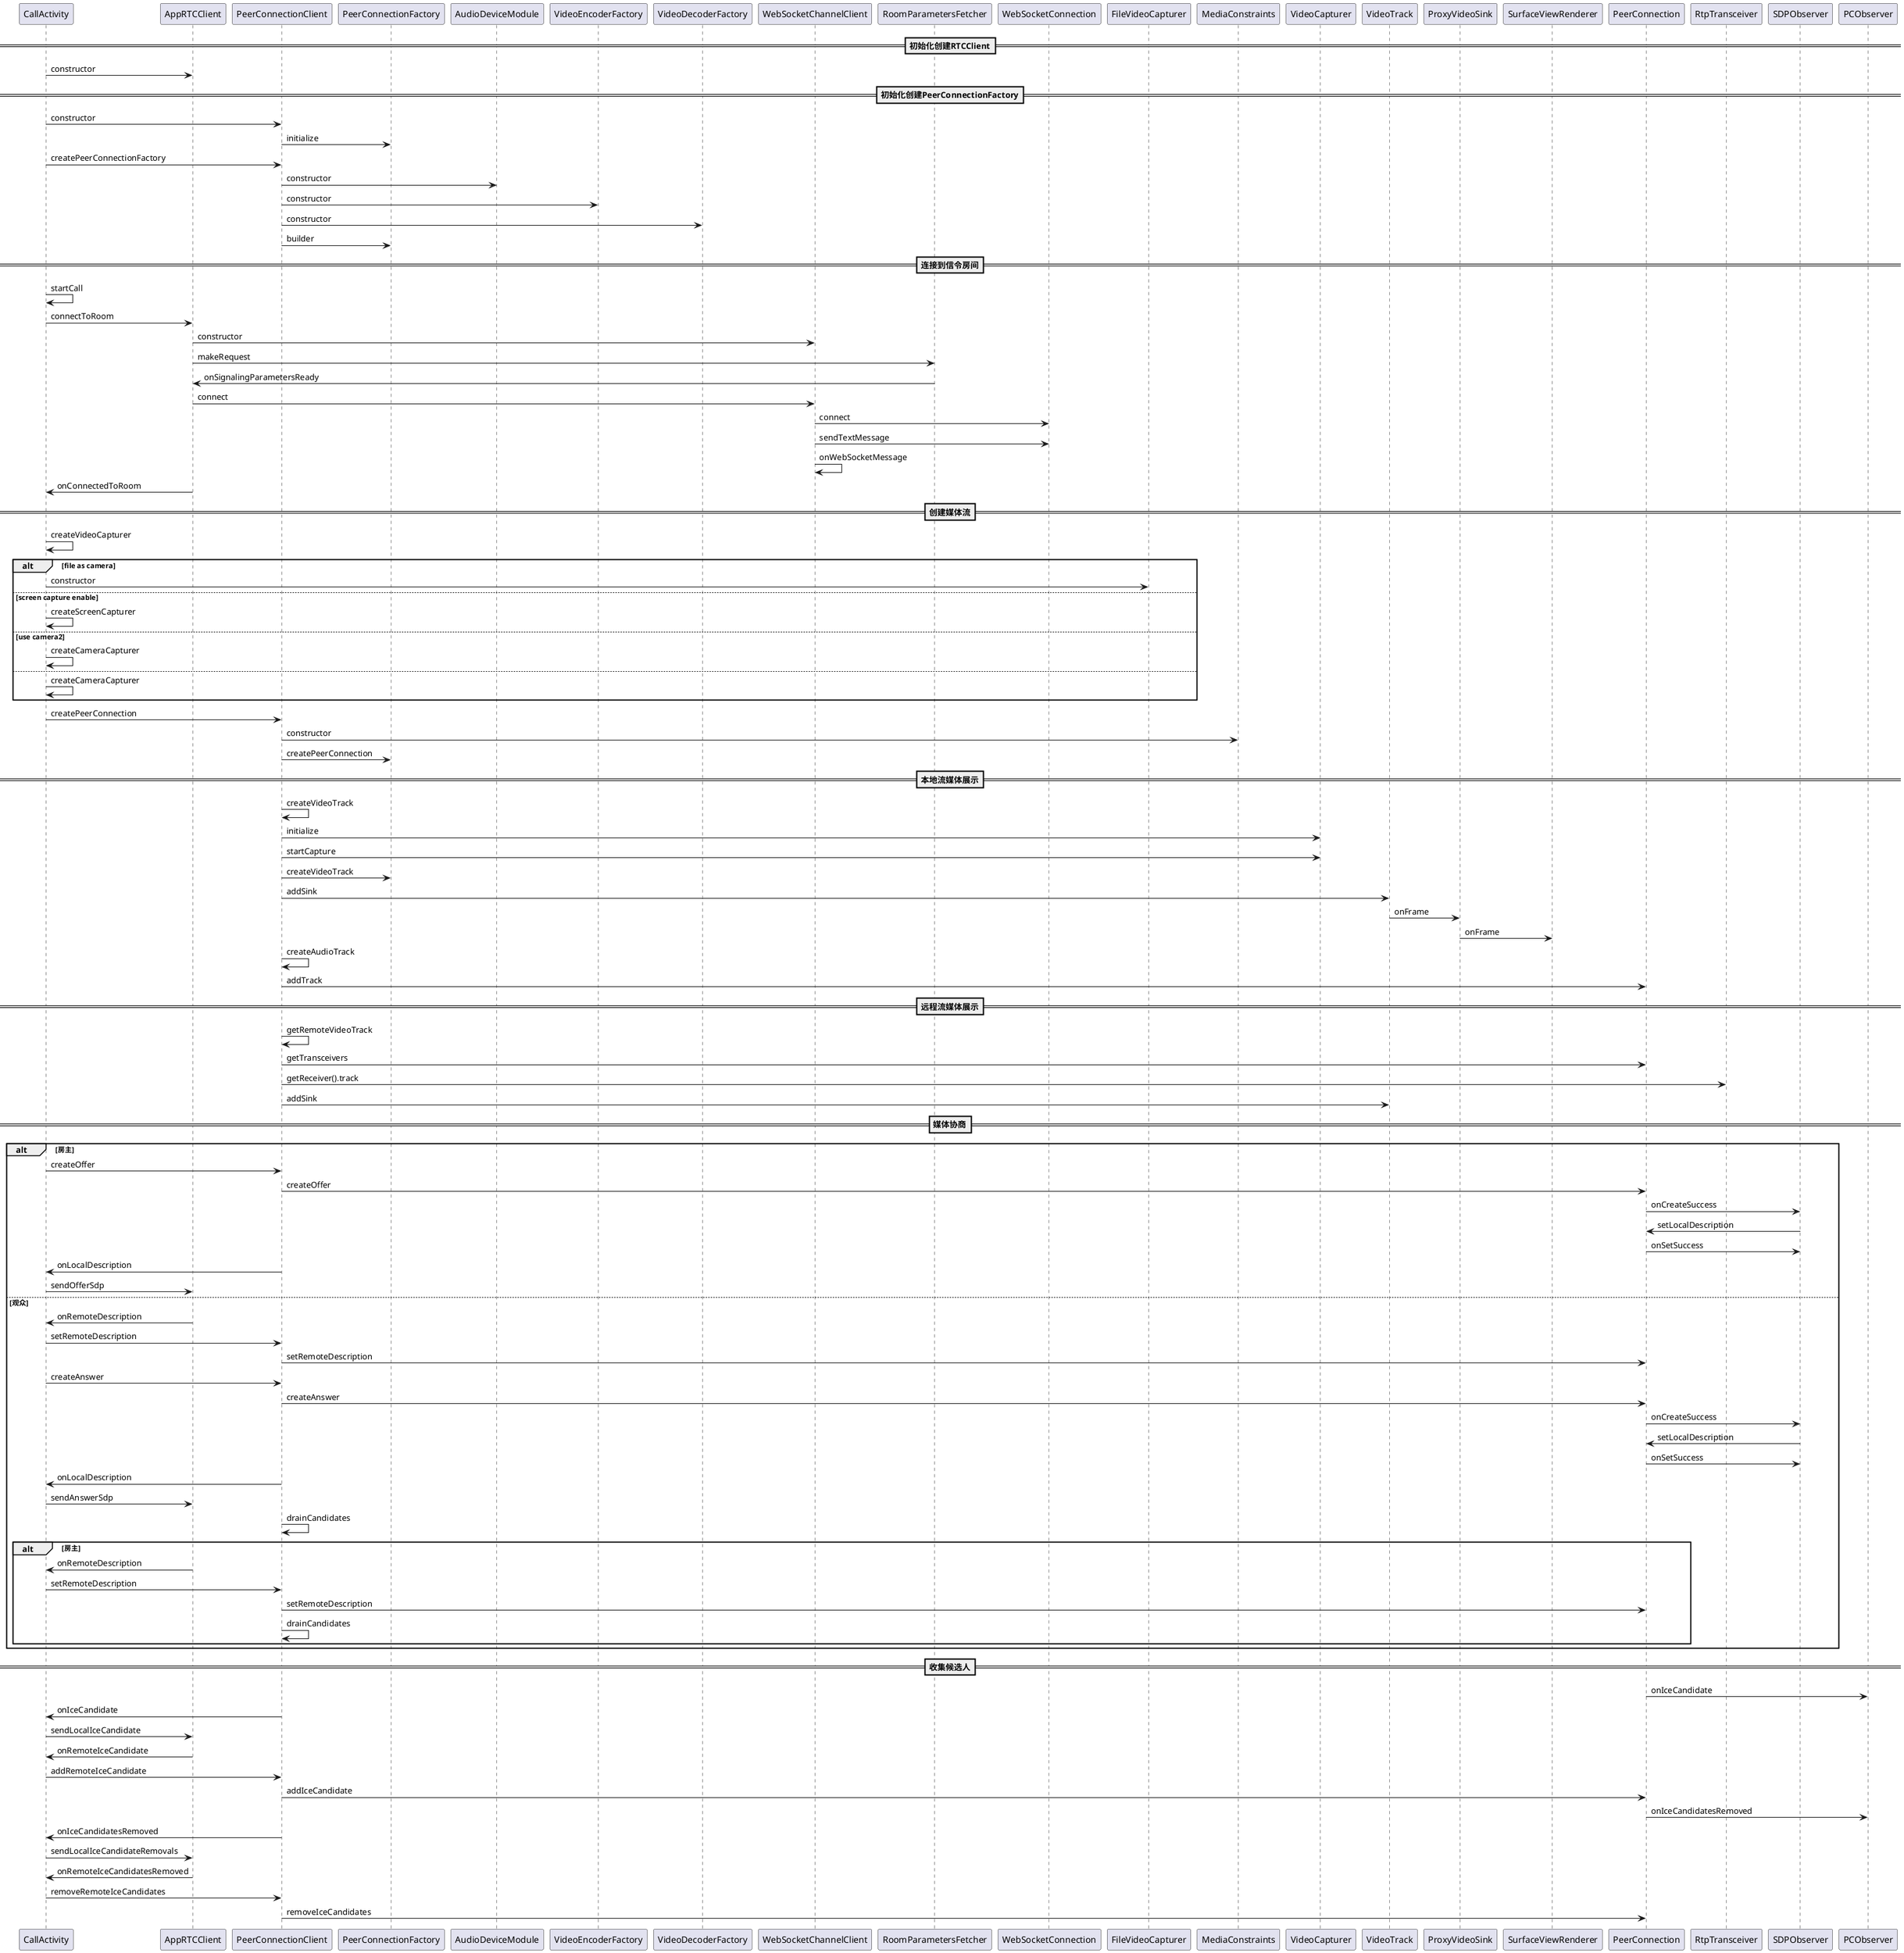 @startuml apprtcmobile_seq

==初始化创建RTCClient==

CallActivity -> AppRTCClient : constructor

==初始化创建PeerConnectionFactory==

CallActivity -> PeerConnectionClient : constructor
PeerConnectionClient -> PeerConnectionFactory : initialize
CallActivity -> PeerConnectionClient : createPeerConnectionFactory
PeerConnectionClient -> AudioDeviceModule : constructor
PeerConnectionClient -> VideoEncoderFactory : constructor
PeerConnectionClient -> VideoDecoderFactory : constructor
PeerConnectionClient -> PeerConnectionFactory : builder

==连接到信令房间==

CallActivity -> CallActivity : startCall
CallActivity -> AppRTCClient : connectToRoom
AppRTCClient -> WebSocketChannelClient : constructor
AppRTCClient -> RoomParametersFetcher : makeRequest
RoomParametersFetcher -> AppRTCClient : onSignalingParametersReady
AppRTCClient -> WebSocketChannelClient : connect
WebSocketChannelClient -> WebSocketConnection : connect
WebSocketChannelClient -> WebSocketConnection : sendTextMessage
WebSocketChannelClient -> WebSocketChannelClient : onWebSocketMessage
AppRTCClient -> CallActivity : onConnectedToRoom

==创建媒体流==

CallActivity -> CallActivity : createVideoCapturer
alt file as camera
    CallActivity -> FileVideoCapturer : constructor
else screen capture enable
    CallActivity -> CallActivity : createScreenCapturer
else use camera2
    CallActivity -> CallActivity : createCameraCapturer
else
    CallActivity -> CallActivity : createCameraCapturer
end
CallActivity -> PeerConnectionClient : createPeerConnection
PeerConnectionClient -> MediaConstraints : constructor
PeerConnectionClient -> PeerConnectionFactory : createPeerConnection

==本地流媒体展示==

PeerConnectionClient -> PeerConnectionClient : createVideoTrack
PeerConnectionClient -> VideoCapturer : initialize
PeerConnectionClient -> VideoCapturer : startCapture
PeerConnectionClient -> PeerConnectionFactory : createVideoTrack
PeerConnectionClient -> VideoTrack : addSink
VideoTrack -> ProxyVideoSink : onFrame
ProxyVideoSink -> SurfaceViewRenderer : onFrame
PeerConnectionClient -> PeerConnectionClient : createAudioTrack
PeerConnectionClient -> PeerConnection : addTrack

==远程流媒体展示==

PeerConnectionClient -> PeerConnectionClient : getRemoteVideoTrack
PeerConnectionClient -> PeerConnection : getTransceivers
PeerConnectionClient -> RtpTransceiver : getReceiver().track
PeerConnectionClient -> VideoTrack : addSink

==媒体协商==

alt 房主
    CallActivity -> PeerConnectionClient : createOffer
    PeerConnectionClient -> PeerConnection : createOffer
    PeerConnection -> SDPObserver : onCreateSuccess
    SDPObserver -> PeerConnection : setLocalDescription
    PeerConnection -> SDPObserver : onSetSuccess
    PeerConnectionClient -> CallActivity : onLocalDescription
    CallActivity -> AppRTCClient : sendOfferSdp
else 观众
    AppRTCClient -> CallActivity : onRemoteDescription
    CallActivity -> PeerConnectionClient : setRemoteDescription
    PeerConnectionClient -> PeerConnection : setRemoteDescription
    CallActivity -> PeerConnectionClient : createAnswer
    PeerConnectionClient -> PeerConnection : createAnswer
    PeerConnection -> SDPObserver : onCreateSuccess
    SDPObserver -> PeerConnection : setLocalDescription
    PeerConnection -> SDPObserver : onSetSuccess
    PeerConnectionClient -> CallActivity : onLocalDescription
    CallActivity -> AppRTCClient : sendAnswerSdp
    PeerConnectionClient -> PeerConnectionClient : drainCandidates
    alt 房主
        AppRTCClient -> CallActivity : onRemoteDescription
        CallActivity -> PeerConnectionClient : setRemoteDescription
        PeerConnectionClient -> PeerConnection : setRemoteDescription
        PeerConnectionClient -> PeerConnectionClient : drainCandidates
    end
end

==收集候选人==

PeerConnection -> PCObserver : onIceCandidate
PeerConnectionClient -> CallActivity : onIceCandidate
CallActivity -> AppRTCClient : sendLocalIceCandidate
AppRTCClient -> CallActivity : onRemoteIceCandidate
CallActivity -> PeerConnectionClient : addRemoteIceCandidate
PeerConnectionClient -> PeerConnection : addIceCandidate

PeerConnection -> PCObserver : onIceCandidatesRemoved
PeerConnectionClient -> CallActivity : onIceCandidatesRemoved
CallActivity -> AppRTCClient : sendLocalIceCandidateRemovals
AppRTCClient -> CallActivity : onRemoteIceCandidatesRemoved
CallActivity -> PeerConnectionClient : removeRemoteIceCandidates
PeerConnectionClient -> PeerConnection : removeIceCandidates

@enduml